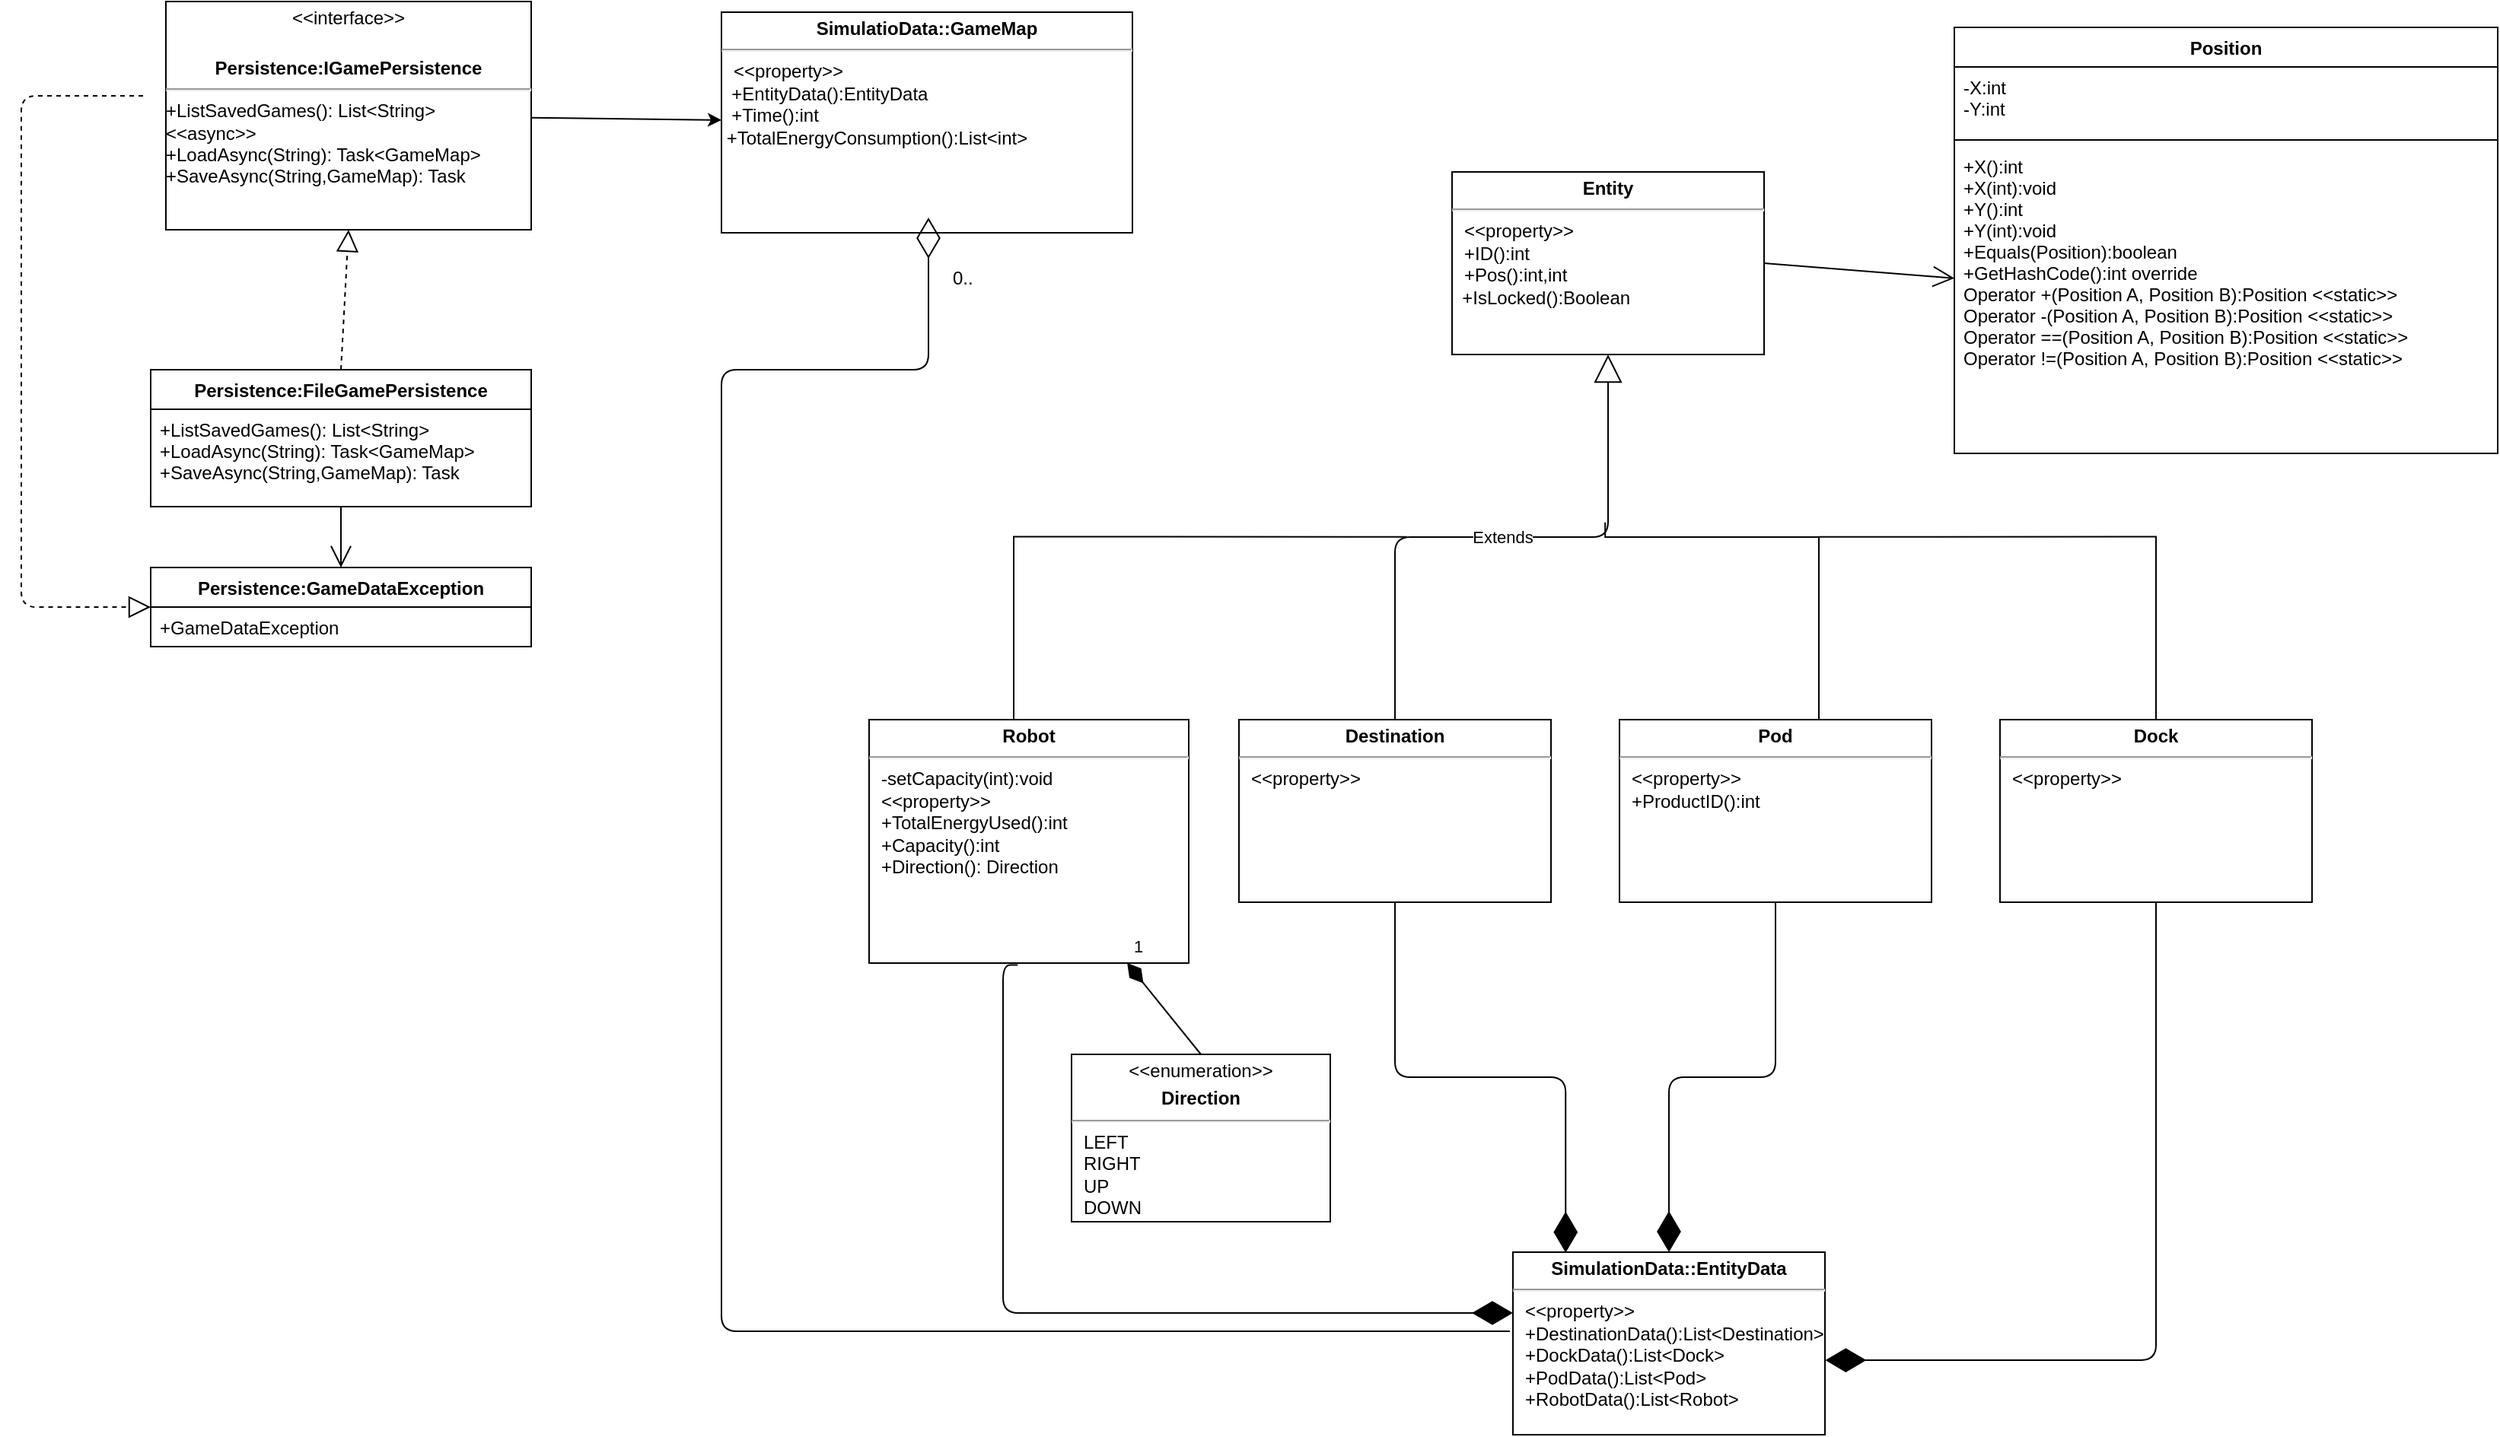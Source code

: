 <mxfile version="12.1.3" type="device" pages="1"><diagram id="k6BtlXaVAQmgmc6zLP7H" name="Page-1"><mxGraphModel dx="1408" dy="789" grid="1" gridSize="10" guides="1" tooltips="1" connect="1" arrows="1" fold="1" page="1" pageScale="1" pageWidth="850" pageHeight="1100" math="0" shadow="0"><root><mxCell id="0"/><mxCell id="1" parent="0"/><mxCell id="jMthOASj5WJdojxzgMFf-2" value="Persistence:GameDataException" style="swimlane;fontStyle=1;childLayout=stackLayout;horizontal=1;startSize=26;fillColor=none;horizontalStack=0;resizeParent=1;resizeParentMax=0;resizeLast=0;collapsible=1;marginBottom=0;" parent="1" vertex="1"><mxGeometry x="155" y="420" width="250" height="52" as="geometry"/></mxCell><mxCell id="jMthOASj5WJdojxzgMFf-3" value="+GameDataException&#xA;" style="text;strokeColor=none;fillColor=none;align=left;verticalAlign=top;spacingLeft=4;spacingRight=4;overflow=hidden;rotatable=0;points=[[0,0.5],[1,0.5]];portConstraint=eastwest;fontStyle=0" parent="jMthOASj5WJdojxzgMFf-2" vertex="1"><mxGeometry y="26" width="250" height="26" as="geometry"/></mxCell><mxCell id="jMthOASj5WJdojxzgMFf-10" value="Persistence:FileGamePersistence" style="swimlane;fontStyle=1;childLayout=stackLayout;horizontal=1;startSize=26;fillColor=none;horizontalStack=0;resizeParent=1;resizeParentMax=0;resizeLast=0;collapsible=1;marginBottom=0;" parent="1" vertex="1"><mxGeometry x="155" y="290" width="250" height="90" as="geometry"/></mxCell><mxCell id="jMthOASj5WJdojxzgMFf-11" value="+ListSavedGames(): List&lt;String&gt;&#xA;+LoadAsync(String): Task&lt;GameMap&gt;&#xA;+SaveAsync(String,GameMap): Task&#xA;&#xA;&#xA;" style="text;strokeColor=none;fillColor=none;align=left;verticalAlign=top;spacingLeft=4;spacingRight=4;overflow=hidden;rotatable=0;points=[[0,0.5],[1,0.5]];portConstraint=eastwest;fontStyle=0" parent="jMthOASj5WJdojxzgMFf-10" vertex="1"><mxGeometry y="26" width="250" height="64" as="geometry"/></mxCell><mxCell id="8zQGmdTIJe2y4y-G0EY4-20" style="rounded=0;orthogonalLoop=1;jettySize=auto;html=1;" parent="1" source="jMthOASj5WJdojxzgMFf-14" target="8zQGmdTIJe2y4y-G0EY4-19" edge="1"><mxGeometry relative="1" as="geometry"/></mxCell><mxCell id="jMthOASj5WJdojxzgMFf-14" value="&lt;p style=&quot;margin: 4px 0px 0px ; text-align: center&quot;&gt;&amp;lt;&amp;lt;interface&amp;gt;&amp;gt;&lt;/p&gt;&lt;p style=&quot;margin: 4px 0px 0px ; text-align: center&quot;&gt;&lt;br&gt;&lt;b&gt;Persistence:IGamePersistence&lt;/b&gt;&lt;/p&gt;&lt;hr&gt;&lt;div&gt;+ListSavedGames(): List&amp;lt;String&amp;gt;&lt;/div&gt;&lt;div&gt;&amp;lt;&amp;lt;async&amp;gt;&amp;gt;&lt;/div&gt;+LoadAsync(String): Task&amp;lt;GameMap&amp;gt;&lt;br&gt;+SaveAsync(String,GameMap): Task&lt;div&gt;&lt;br&gt;&lt;/div&gt;&lt;div&gt;&lt;br&gt;&lt;/div&gt;&lt;div&gt;&lt;br&gt;&lt;/div&gt;&lt;div&gt;&lt;br&gt;&lt;br&gt;&lt;/div&gt;&lt;p style=&quot;margin: 0px ; margin-left: 8px&quot;&gt;&lt;br&gt;&lt;/p&gt;" style="verticalAlign=top;align=left;overflow=fill;fontSize=12;fontFamily=Helvetica;html=1;fontStyle=0" parent="1" vertex="1"><mxGeometry x="165" y="48" width="240" height="150" as="geometry"/></mxCell><mxCell id="8zQGmdTIJe2y4y-G0EY4-1" value="&lt;p style=&quot;margin: 4px 0px 0px ; text-align: center&quot;&gt;&lt;b&gt;SimulationData::EntityData&lt;/b&gt;&lt;/p&gt;&lt;hr&gt;&lt;p style=&quot;margin: 0px ; margin-left: 8px&quot;&gt;&amp;lt;&amp;lt;property&amp;gt;&amp;gt;&lt;br&gt;&lt;/p&gt;&lt;p style=&quot;margin: 0px ; margin-left: 8px&quot;&gt;+DestinationData():List&amp;lt;Destination&amp;gt;&lt;/p&gt;&lt;p style=&quot;margin: 0px ; margin-left: 8px&quot;&gt;+DockData():List&amp;lt;Dock&amp;gt;&lt;/p&gt;&lt;p style=&quot;margin: 0px ; margin-left: 8px&quot;&gt;+PodData():List&amp;lt;Pod&amp;gt;&lt;/p&gt;&lt;p style=&quot;margin: 0px ; margin-left: 8px&quot;&gt;+RobotData():List&amp;lt;Robot&amp;gt;&lt;/p&gt;" style="verticalAlign=top;align=left;overflow=fill;fontSize=12;fontFamily=Helvetica;html=1;fontStyle=0" parent="1" vertex="1"><mxGeometry x="1050" y="870" width="205" height="120" as="geometry"/></mxCell><mxCell id="8zQGmdTIJe2y4y-G0EY4-2" value="&lt;p style=&quot;margin: 4px 0px 0px ; text-align: center&quot;&gt;&lt;b&gt;Destination&lt;/b&gt;&lt;br&gt;&lt;/p&gt;&lt;hr&gt;&lt;p style=&quot;margin: 0px ; margin-left: 8px&quot;&gt;&amp;lt;&amp;lt;property&amp;gt;&amp;gt;&lt;br&gt;&lt;/p&gt;&lt;div&gt;&lt;br&gt;&lt;/div&gt;" style="verticalAlign=top;align=left;overflow=fill;fontSize=12;fontFamily=Helvetica;html=1;fontStyle=0" parent="1" vertex="1"><mxGeometry x="870" y="520" width="205" height="120" as="geometry"/></mxCell><mxCell id="8zQGmdTIJe2y4y-G0EY4-3" style="edgeStyle=orthogonalEdgeStyle;rounded=0;orthogonalLoop=1;jettySize=auto;html=1;endArrow=none;endFill=0;fontStyle=0" parent="1" source="8zQGmdTIJe2y4y-G0EY4-4" edge="1"><mxGeometry relative="1" as="geometry"><mxPoint x="1250.588" y="399.824" as="targetPoint"/><Array as="points"><mxPoint x="1473" y="400"/></Array></mxGeometry></mxCell><mxCell id="8zQGmdTIJe2y4y-G0EY4-4" value="&lt;p style=&quot;margin: 4px 0px 0px ; text-align: center&quot;&gt;&lt;b&gt;Dock&lt;/b&gt;&lt;/p&gt;&lt;hr&gt;&lt;p style=&quot;margin: 0px ; margin-left: 8px&quot;&gt;&amp;lt;&amp;lt;property&amp;gt;&amp;gt;&lt;br&gt;&lt;/p&gt;" style="verticalAlign=top;align=left;overflow=fill;fontSize=12;fontFamily=Helvetica;html=1;fontStyle=0" parent="1" vertex="1"><mxGeometry x="1370" y="520" width="205" height="120" as="geometry"/></mxCell><mxCell id="8zQGmdTIJe2y4y-G0EY4-5" style="edgeStyle=orthogonalEdgeStyle;rounded=0;orthogonalLoop=1;jettySize=auto;html=1;endArrow=none;endFill=0;fontStyle=0" parent="1" source="8zQGmdTIJe2y4y-G0EY4-6" edge="1"><mxGeometry relative="1" as="geometry"><mxPoint x="1110.588" y="390.412" as="targetPoint"/><Array as="points"><mxPoint x="1251" y="400"/><mxPoint x="1111" y="400"/></Array></mxGeometry></mxCell><mxCell id="8zQGmdTIJe2y4y-G0EY4-6" value="&lt;p style=&quot;margin: 4px 0px 0px ; text-align: center&quot;&gt;&lt;b&gt;Pod&lt;/b&gt;&lt;/p&gt;&lt;hr&gt;&lt;p style=&quot;margin: 0px ; margin-left: 8px&quot;&gt;&amp;lt;&amp;lt;property&amp;gt;&amp;gt;&lt;/p&gt;&lt;p style=&quot;margin: 0px ; margin-left: 8px&quot;&gt;+ProductID():int&lt;br&gt;&lt;/p&gt;" style="verticalAlign=top;align=left;overflow=fill;fontSize=12;fontFamily=Helvetica;html=1;fontStyle=0" parent="1" vertex="1"><mxGeometry x="1120" y="520" width="205" height="120" as="geometry"/></mxCell><mxCell id="8zQGmdTIJe2y4y-G0EY4-7" style="edgeStyle=orthogonalEdgeStyle;rounded=0;orthogonalLoop=1;jettySize=auto;html=1;endArrow=none;endFill=0;fontStyle=0" parent="1" source="8zQGmdTIJe2y4y-G0EY4-8" edge="1"><mxGeometry relative="1" as="geometry"><mxPoint x="980" y="399.824" as="targetPoint"/><Array as="points"><mxPoint x="722" y="400"/></Array></mxGeometry></mxCell><mxCell id="8zQGmdTIJe2y4y-G0EY4-8" value="&lt;p style=&quot;margin: 4px 0px 0px ; text-align: center&quot;&gt;&lt;b&gt;Robot&lt;/b&gt;&lt;br&gt;&lt;/p&gt;&lt;hr&gt;&lt;p style=&quot;margin: 0px ; margin-left: 8px&quot;&gt;-setCapacity(int):void&lt;/p&gt;&lt;p style=&quot;margin: 0px ; margin-left: 8px&quot;&gt;&amp;lt;&amp;lt;property&amp;gt;&amp;gt;&lt;/p&gt;&lt;p style=&quot;margin: 0px ; margin-left: 8px&quot;&gt;+TotalEnergyUsed():int&lt;br&gt;&lt;/p&gt;&lt;p style=&quot;margin: 0px ; margin-left: 8px&quot;&gt;+Capacity():int&lt;/p&gt;&lt;p style=&quot;margin: 0px ; margin-left: 8px&quot;&gt;+Direction(): Direction&lt;br&gt;&lt;/p&gt;" style="verticalAlign=top;align=left;overflow=fill;fontSize=12;fontFamily=Helvetica;html=1;fontStyle=0" parent="1" vertex="1"><mxGeometry x="627" y="520" width="210" height="160" as="geometry"/></mxCell><mxCell id="8zQGmdTIJe2y4y-G0EY4-9" value="&lt;p style=&quot;margin: 4px 0px 0px ; text-align: center&quot;&gt;&lt;b&gt;Entity&lt;/b&gt;&lt;/p&gt;&lt;hr&gt;&lt;p style=&quot;margin: 0px ; margin-left: 8px&quot;&gt;&amp;lt;&amp;lt;property&amp;gt;&amp;gt;&lt;br&gt;&lt;/p&gt;&lt;p style=&quot;margin: 0px ; margin-left: 8px&quot;&gt;+ID():int&lt;/p&gt;&lt;p style=&quot;margin: 0px ; margin-left: 8px&quot;&gt;+Pos():int,int&lt;/p&gt;&lt;div&gt;&amp;nbsp; +IsLocked():Boolean&lt;br&gt;&lt;/div&gt;" style="verticalAlign=top;align=left;overflow=fill;fontSize=12;fontFamily=Helvetica;html=1;fontStyle=0" parent="1" vertex="1"><mxGeometry x="1010" y="160" width="205" height="120" as="geometry"/></mxCell><mxCell id="8zQGmdTIJe2y4y-G0EY4-10" value="Extends" style="endArrow=block;endSize=16;endFill=0;html=1;entryX=0.5;entryY=1;entryDx=0;entryDy=0;edgeStyle=orthogonalEdgeStyle;fontStyle=0" parent="1" source="8zQGmdTIJe2y4y-G0EY4-2" target="8zQGmdTIJe2y4y-G0EY4-9" edge="1"><mxGeometry width="160" relative="1" as="geometry"><mxPoint x="960" y="510" as="sourcePoint"/><mxPoint x="1020" y="440" as="targetPoint"/></mxGeometry></mxCell><mxCell id="8zQGmdTIJe2y4y-G0EY4-11" value="" style="endArrow=diamondThin;endFill=1;endSize=24;html=1;exitX=0.465;exitY=1.008;exitDx=0;exitDy=0;exitPerimeter=0;edgeStyle=orthogonalEdgeStyle;fontStyle=0" parent="1" source="8zQGmdTIJe2y4y-G0EY4-8" target="8zQGmdTIJe2y4y-G0EY4-1" edge="1"><mxGeometry width="160" relative="1" as="geometry"><mxPoint x="750" y="770" as="sourcePoint"/><mxPoint x="910" y="770" as="targetPoint"/><Array as="points"><mxPoint x="715" y="910"/></Array></mxGeometry></mxCell><mxCell id="8zQGmdTIJe2y4y-G0EY4-12" value="" style="endArrow=diamondThin;endFill=1;endSize=24;html=1;exitX=0.5;exitY=1;exitDx=0;exitDy=0;edgeStyle=orthogonalEdgeStyle;entryX=0.169;entryY=0.003;entryDx=0;entryDy=0;entryPerimeter=0;fontStyle=0" parent="1" source="8zQGmdTIJe2y4y-G0EY4-2" target="8zQGmdTIJe2y4y-G0EY4-1" edge="1"><mxGeometry width="160" relative="1" as="geometry"><mxPoint x="915" y="740" as="sourcePoint"/><mxPoint x="1090" y="860" as="targetPoint"/></mxGeometry></mxCell><mxCell id="8zQGmdTIJe2y4y-G0EY4-13" value="" style="endArrow=diamondThin;endFill=1;endSize=24;html=1;exitX=0.5;exitY=1;exitDx=0;exitDy=0;edgeStyle=orthogonalEdgeStyle;fontStyle=0" parent="1" source="8zQGmdTIJe2y4y-G0EY4-6" target="8zQGmdTIJe2y4y-G0EY4-1" edge="1"><mxGeometry width="160" relative="1" as="geometry"><mxPoint x="1180" y="750" as="sourcePoint"/><mxPoint x="1340" y="750" as="targetPoint"/></mxGeometry></mxCell><mxCell id="8zQGmdTIJe2y4y-G0EY4-14" value="" style="endArrow=diamondThin;endFill=1;endSize=24;html=1;exitX=0.5;exitY=1;exitDx=0;exitDy=0;entryX=1.001;entryY=0.592;entryDx=0;entryDy=0;entryPerimeter=0;edgeStyle=orthogonalEdgeStyle;fontStyle=0" parent="1" source="8zQGmdTIJe2y4y-G0EY4-4" target="8zQGmdTIJe2y4y-G0EY4-1" edge="1"><mxGeometry width="160" relative="1" as="geometry"><mxPoint x="1440" y="730" as="sourcePoint"/><mxPoint x="1600" y="730" as="targetPoint"/></mxGeometry></mxCell><mxCell id="8zQGmdTIJe2y4y-G0EY4-15" value="" style="endArrow=block;dashed=1;endFill=0;endSize=12;html=1;entryX=0.5;entryY=1;entryDx=0;entryDy=0;exitX=0.5;exitY=0;exitDx=0;exitDy=0;fontStyle=0" parent="1" source="jMthOASj5WJdojxzgMFf-10" target="jMthOASj5WJdojxzgMFf-14" edge="1"><mxGeometry width="160" relative="1" as="geometry"><mxPoint x="275" y="279.5" as="sourcePoint"/><mxPoint x="435" y="279.5" as="targetPoint"/></mxGeometry></mxCell><mxCell id="8zQGmdTIJe2y4y-G0EY4-17" value="" style="endArrow=open;endFill=1;endSize=12;html=1;fontStyle=0" parent="1" source="jMthOASj5WJdojxzgMFf-11" target="jMthOASj5WJdojxzgMFf-2" edge="1"><mxGeometry width="160" relative="1" as="geometry"><mxPoint x="245" y="500" as="sourcePoint"/><mxPoint x="405" y="500" as="targetPoint"/></mxGeometry></mxCell><mxCell id="8zQGmdTIJe2y4y-G0EY4-18" value="" style="endArrow=block;dashed=1;endFill=0;endSize=12;html=1;entryX=0;entryY=0.5;entryDx=0;entryDy=0;edgeStyle=orthogonalEdgeStyle;fontStyle=0" parent="1" target="jMthOASj5WJdojxzgMFf-2" edge="1"><mxGeometry width="160" relative="1" as="geometry"><mxPoint x="150" y="110" as="sourcePoint"/><mxPoint x="230" y="240" as="targetPoint"/><Array as="points"><mxPoint x="70" y="110"/><mxPoint x="70" y="446"/></Array></mxGeometry></mxCell><mxCell id="8zQGmdTIJe2y4y-G0EY4-19" value="&lt;p style=&quot;margin: 4px 0px 0px ; text-align: center&quot;&gt;&lt;b&gt;SimulatioData::GameMap&lt;/b&gt;&lt;/p&gt;&lt;hr&gt;&lt;p style=&quot;margin: 0px ; margin-left: 8px&quot;&gt;&amp;lt;&amp;lt;property&amp;gt;&amp;gt;&lt;br&gt;&lt;/p&gt;&lt;div&gt;&amp;nbsp; +EntityData():EntityData&lt;/div&gt;&lt;div&gt;&amp;nbsp; +Time():int&lt;/div&gt;&lt;div&gt;&amp;nbsp;+TotalEnergyConsumption():List&amp;lt;int&amp;gt;&lt;/div&gt;&lt;div&gt;&lt;br&gt;&lt;/div&gt;&lt;div&gt;&lt;br&gt;&lt;/div&gt;&lt;div&gt;&lt;br&gt;&lt;/div&gt;&lt;div&gt;&lt;br&gt;&lt;/div&gt;" style="verticalAlign=top;align=left;overflow=fill;fontSize=12;fontFamily=Helvetica;html=1;fontStyle=0" parent="1" vertex="1"><mxGeometry x="530" y="55" width="270" height="145" as="geometry"/></mxCell><mxCell id="8zQGmdTIJe2y4y-G0EY4-26" value="" style="endArrow=diamondThin;endFill=0;endSize=24;html=1;edgeStyle=orthogonalEdgeStyle;exitX=-0.01;exitY=0.433;exitDx=0;exitDy=0;exitPerimeter=0;" parent="1" source="8zQGmdTIJe2y4y-G0EY4-1" edge="1"><mxGeometry width="160" relative="1" as="geometry"><mxPoint x="1010" y="220" as="sourcePoint"/><mxPoint x="666" y="190" as="targetPoint"/><Array as="points"><mxPoint x="530" y="922"/><mxPoint x="530" y="290"/><mxPoint x="666" y="290"/></Array></mxGeometry></mxCell><mxCell id="8zQGmdTIJe2y4y-G0EY4-28" value="&lt;p style=&quot;margin: 4px 0px 0px ; text-align: center&quot;&gt;&amp;lt;&amp;lt;enumeration&amp;gt;&amp;gt;&lt;/p&gt;&lt;p style=&quot;margin: 4px 0px 0px ; text-align: center&quot;&gt;&lt;b&gt;Direction&lt;br&gt;&lt;/b&gt;&lt;/p&gt;&lt;hr&gt;&lt;p style=&quot;margin: 0px ; margin-left: 8px&quot;&gt;LEFT&lt;br&gt;RIGHT&lt;/p&gt;&lt;p style=&quot;margin: 0px ; margin-left: 8px&quot;&gt;UP&lt;/p&gt;&lt;p style=&quot;margin: 0px ; margin-left: 8px&quot;&gt;DOWN&lt;br&gt;&lt;/p&gt;&lt;p style=&quot;margin: 0px ; margin-left: 8px&quot;&gt;&lt;br&gt;&lt;/p&gt;" style="verticalAlign=top;align=left;overflow=fill;fontSize=12;fontFamily=Helvetica;html=1;fontStyle=0" parent="1" vertex="1"><mxGeometry x="760" y="740" width="170" height="110" as="geometry"/></mxCell><mxCell id="8zQGmdTIJe2y4y-G0EY4-30" value="1" style="endArrow=none;html=1;endSize=12;startArrow=diamondThin;startSize=14;startFill=1;align=left;verticalAlign=bottom;entryX=0.5;entryY=0;entryDx=0;entryDy=0;endFill=0;" parent="1" source="8zQGmdTIJe2y4y-G0EY4-8" target="8zQGmdTIJe2y4y-G0EY4-28" edge="1"><mxGeometry x="-1" y="3" relative="1" as="geometry"><mxPoint x="100" y="1010" as="sourcePoint"/><mxPoint x="260" y="1010" as="targetPoint"/></mxGeometry></mxCell><mxCell id="8zQGmdTIJe2y4y-G0EY4-32" value="Position" style="swimlane;fontStyle=1;align=center;verticalAlign=top;childLayout=stackLayout;horizontal=1;startSize=26;horizontalStack=0;resizeParent=1;resizeParentMax=0;resizeLast=0;collapsible=1;marginBottom=0;" parent="1" vertex="1"><mxGeometry x="1340" y="65" width="357" height="280" as="geometry"/></mxCell><mxCell id="8zQGmdTIJe2y4y-G0EY4-33" value="-X:int&#xA;-Y:int&#xA;&#xA;" style="text;strokeColor=none;fillColor=none;align=left;verticalAlign=top;spacingLeft=4;spacingRight=4;overflow=hidden;rotatable=0;points=[[0,0.5],[1,0.5]];portConstraint=eastwest;" parent="8zQGmdTIJe2y4y-G0EY4-32" vertex="1"><mxGeometry y="26" width="357" height="44" as="geometry"/></mxCell><mxCell id="8zQGmdTIJe2y4y-G0EY4-34" value="" style="line;strokeWidth=1;fillColor=none;align=left;verticalAlign=middle;spacingTop=-1;spacingLeft=3;spacingRight=3;rotatable=0;labelPosition=right;points=[];portConstraint=eastwest;" parent="8zQGmdTIJe2y4y-G0EY4-32" vertex="1"><mxGeometry y="70" width="357" height="8" as="geometry"/></mxCell><mxCell id="8zQGmdTIJe2y4y-G0EY4-35" value="+X():int&#xA;+X(int):void&#xA;+Y():int&#xA;+Y(int):void&#xA;+Equals(Position):boolean&#xA;+GetHashCode():int override&#xA;Operator +(Position A, Position B):Position &lt;&lt;static&gt;&gt;&#xA;Operator -(Position A, Position B):Position &lt;&lt;static&gt;&gt;&#xA;Operator ==(Position A, Position B):Position &lt;&lt;static&gt;&gt;&#xA;Operator !=(Position A, Position B):Position &lt;&lt;static&gt;&gt;&#xA;&#xA;" style="text;strokeColor=none;fillColor=none;align=left;verticalAlign=top;spacingLeft=4;spacingRight=4;overflow=hidden;rotatable=0;points=[[0,0.5],[1,0.5]];portConstraint=eastwest;" parent="8zQGmdTIJe2y4y-G0EY4-32" vertex="1"><mxGeometry y="78" width="357" height="202" as="geometry"/></mxCell><mxCell id="8zQGmdTIJe2y4y-G0EY4-39" value="" style="endArrow=open;endFill=1;endSize=12;html=1;exitX=1;exitY=0.5;exitDx=0;exitDy=0;" parent="1" source="8zQGmdTIJe2y4y-G0EY4-9" target="8zQGmdTIJe2y4y-G0EY4-35" edge="1"><mxGeometry width="160" relative="1" as="geometry"><mxPoint x="1220" y="340" as="sourcePoint"/><mxPoint x="1310" y="300" as="targetPoint"/></mxGeometry></mxCell><mxCell id="DqBtSm4y_FBHHcWDX9Yz-1" value="&lt;div&gt;0..&lt;/div&gt;&lt;div&gt;&lt;br&gt;&lt;/div&gt;" style="text;html=1;resizable=0;points=[];autosize=1;align=left;verticalAlign=top;spacingTop=-4;" parent="1" vertex="1"><mxGeometry x="680" y="220" width="30" height="30" as="geometry"/></mxCell></root></mxGraphModel></diagram></mxfile>